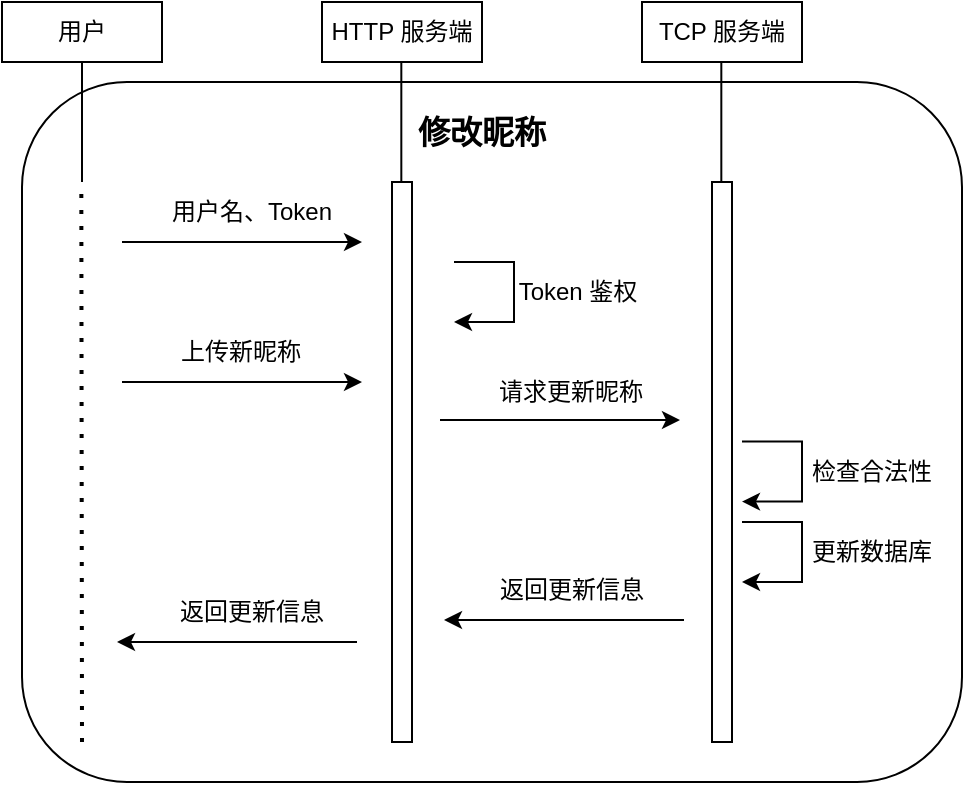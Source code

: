 <mxfile version="19.0.3" type="device"><diagram id="7OYH8gLPOPHdGgKRoAdK" name="第 1 页"><mxGraphModel dx="691" dy="455" grid="1" gridSize="10" guides="1" tooltips="1" connect="1" arrows="1" fold="1" page="1" pageScale="1" pageWidth="827" pageHeight="1169" math="0" shadow="0"><root><mxCell id="0"/><mxCell id="1" parent="0"/><mxCell id="Rzei-sVz3DqF-Lu80SGI-2" value="" style="rounded=1;whiteSpace=wrap;html=1;" vertex="1" parent="1"><mxGeometry x="200" y="190" width="470" height="350" as="geometry"/></mxCell><mxCell id="oy1TrMHpfT_3d1_jGDwx-4" value="" style="edgeStyle=elbowEdgeStyle;elbow=horizontal;endArrow=classic;html=1;rounded=0;strokeWidth=1;" parent="1" edge="1"><mxGeometry width="50" height="50" relative="1" as="geometry"><mxPoint x="560" y="410.0" as="sourcePoint"/><mxPoint x="560" y="440" as="targetPoint"/><Array as="points"><mxPoint x="590" y="430"/></Array></mxGeometry></mxCell><mxCell id="oy1TrMHpfT_3d1_jGDwx-5" value="更新数据库" style="text;html=1;strokeColor=none;fillColor=none;align=center;verticalAlign=middle;whiteSpace=wrap;rounded=0;" parent="1" vertex="1"><mxGeometry x="590" y="410" width="70" height="30" as="geometry"/></mxCell><mxCell id="oy1TrMHpfT_3d1_jGDwx-6" value="" style="endArrow=classic;html=1;rounded=0;strokeWidth=1;" parent="1" edge="1"><mxGeometry width="50" height="50" relative="1" as="geometry"><mxPoint x="409" y="359.0" as="sourcePoint"/><mxPoint x="529" y="359.0" as="targetPoint"/></mxGeometry></mxCell><mxCell id="oy1TrMHpfT_3d1_jGDwx-7" value="请求更新昵称" style="text;html=1;strokeColor=none;fillColor=none;align=center;verticalAlign=middle;whiteSpace=wrap;rounded=0;dashed=1;" parent="1" vertex="1"><mxGeometry x="435" y="330" width="79" height="30" as="geometry"/></mxCell><mxCell id="oy1TrMHpfT_3d1_jGDwx-8" value="" style="edgeStyle=elbowEdgeStyle;elbow=horizontal;endArrow=classic;html=1;rounded=0;strokeWidth=1;" parent="1" edge="1"><mxGeometry width="50" height="50" relative="1" as="geometry"><mxPoint x="560" y="369.81" as="sourcePoint"/><mxPoint x="560" y="399.81" as="targetPoint"/><Array as="points"><mxPoint x="590" y="389.81"/></Array></mxGeometry></mxCell><mxCell id="oy1TrMHpfT_3d1_jGDwx-9" value="检查合法性" style="text;html=1;strokeColor=none;fillColor=none;align=center;verticalAlign=middle;whiteSpace=wrap;rounded=0;" parent="1" vertex="1"><mxGeometry x="593" y="369.81" width="64" height="30" as="geometry"/></mxCell><mxCell id="oy1TrMHpfT_3d1_jGDwx-12" value="" style="endArrow=classic;html=1;rounded=0;strokeWidth=1;" parent="1" edge="1"><mxGeometry width="50" height="50" relative="1" as="geometry"><mxPoint x="531" y="459" as="sourcePoint"/><mxPoint x="411" y="459" as="targetPoint"/></mxGeometry></mxCell><mxCell id="oy1TrMHpfT_3d1_jGDwx-13" value="返回更新信息" style="text;html=1;strokeColor=none;fillColor=none;align=center;verticalAlign=middle;whiteSpace=wrap;rounded=0;dashed=1;" parent="1" vertex="1"><mxGeometry x="435" y="429" width="80" height="30" as="geometry"/></mxCell><mxCell id="oy1TrMHpfT_3d1_jGDwx-14" value="" style="endArrow=classic;html=1;rounded=0;strokeWidth=1;" parent="1" edge="1"><mxGeometry width="50" height="50" relative="1" as="geometry"><mxPoint x="367.5" y="470" as="sourcePoint"/><mxPoint x="247.5" y="470" as="targetPoint"/></mxGeometry></mxCell><mxCell id="oy1TrMHpfT_3d1_jGDwx-15" value="返回更新信息" style="text;html=1;strokeColor=none;fillColor=none;align=center;verticalAlign=middle;whiteSpace=wrap;rounded=0;dashed=1;" parent="1" vertex="1"><mxGeometry x="275" y="440" width="80" height="30" as="geometry"/></mxCell><mxCell id="oy1TrMHpfT_3d1_jGDwx-16" value="" style="endArrow=classic;html=1;rounded=0;strokeWidth=1;" parent="1" edge="1"><mxGeometry width="50" height="50" relative="1" as="geometry"><mxPoint x="250.0" y="270" as="sourcePoint"/><mxPoint x="370" y="270" as="targetPoint"/></mxGeometry></mxCell><mxCell id="oy1TrMHpfT_3d1_jGDwx-17" value="用户名、Token" style="text;html=1;strokeColor=none;fillColor=none;align=center;verticalAlign=middle;whiteSpace=wrap;rounded=0;" parent="1" vertex="1"><mxGeometry x="270" y="240" width="90" height="30" as="geometry"/></mxCell><mxCell id="oy1TrMHpfT_3d1_jGDwx-18" value="" style="edgeStyle=elbowEdgeStyle;elbow=horizontal;endArrow=classic;html=1;rounded=0;strokeWidth=1;" parent="1" edge="1"><mxGeometry width="50" height="50" relative="1" as="geometry"><mxPoint x="416" y="280" as="sourcePoint"/><mxPoint x="416" y="310" as="targetPoint"/><Array as="points"><mxPoint x="446" y="300"/></Array></mxGeometry></mxCell><mxCell id="oy1TrMHpfT_3d1_jGDwx-19" value="Token 鉴权" style="text;html=1;strokeColor=none;fillColor=none;align=center;verticalAlign=middle;whiteSpace=wrap;rounded=0;" parent="1" vertex="1"><mxGeometry x="446" y="280" width="64" height="30" as="geometry"/></mxCell><mxCell id="oy1TrMHpfT_3d1_jGDwx-22" value="" style="rounded=0;whiteSpace=wrap;html=1;" parent="1" vertex="1"><mxGeometry x="385" y="240" width="10" height="280" as="geometry"/></mxCell><mxCell id="oy1TrMHpfT_3d1_jGDwx-23" value="" style="rounded=0;whiteSpace=wrap;html=1;" parent="1" vertex="1"><mxGeometry x="545" y="240" width="10" height="280" as="geometry"/></mxCell><mxCell id="oy1TrMHpfT_3d1_jGDwx-24" value="" style="endArrow=none;dashed=1;html=1;dashPattern=1 3;strokeWidth=2;rounded=0;" parent="1" edge="1"><mxGeometry width="50" height="50" relative="1" as="geometry"><mxPoint x="230" y="520" as="sourcePoint"/><mxPoint x="229.66" y="240" as="targetPoint"/></mxGeometry></mxCell><mxCell id="oy1TrMHpfT_3d1_jGDwx-25" value="&lt;font style=&quot;font-size: 16px;&quot;&gt;&lt;b&gt;修改昵称&lt;/b&gt;&lt;/font&gt;" style="text;html=1;strokeColor=none;fillColor=none;align=center;verticalAlign=middle;whiteSpace=wrap;rounded=0;" parent="1" vertex="1"><mxGeometry x="305" y="200" width="250" height="30" as="geometry"/></mxCell><mxCell id="oy1TrMHpfT_3d1_jGDwx-36" value="用户" style="rounded=0;whiteSpace=wrap;html=1;" parent="1" vertex="1"><mxGeometry x="190" y="150" width="80" height="30" as="geometry"/></mxCell><mxCell id="oy1TrMHpfT_3d1_jGDwx-37" value="HTTP 服务端" style="rounded=0;whiteSpace=wrap;html=1;" parent="1" vertex="1"><mxGeometry x="350" y="150" width="80" height="30" as="geometry"/></mxCell><mxCell id="oy1TrMHpfT_3d1_jGDwx-38" value="TCP 服务端" style="rounded=0;whiteSpace=wrap;html=1;" parent="1" vertex="1"><mxGeometry x="510" y="150" width="80" height="30" as="geometry"/></mxCell><mxCell id="oy1TrMHpfT_3d1_jGDwx-39" value="" style="endArrow=none;html=1;rounded=0;fontSize=12;entryX=0.5;entryY=1;entryDx=0;entryDy=0;" parent="1" target="oy1TrMHpfT_3d1_jGDwx-36" edge="1"><mxGeometry width="50" height="50" relative="1" as="geometry"><mxPoint x="230.0" y="240" as="sourcePoint"/><mxPoint x="470" y="280" as="targetPoint"/></mxGeometry></mxCell><mxCell id="oy1TrMHpfT_3d1_jGDwx-40" value="" style="endArrow=none;html=1;rounded=0;fontSize=12;entryX=0.5;entryY=1;entryDx=0;entryDy=0;" parent="1" edge="1"><mxGeometry width="50" height="50" relative="1" as="geometry"><mxPoint x="389.66" y="240" as="sourcePoint"/><mxPoint x="389.66" y="180" as="targetPoint"/></mxGeometry></mxCell><mxCell id="oy1TrMHpfT_3d1_jGDwx-41" value="" style="endArrow=none;html=1;rounded=0;fontSize=12;entryX=0.5;entryY=1;entryDx=0;entryDy=0;" parent="1" edge="1"><mxGeometry width="50" height="50" relative="1" as="geometry"><mxPoint x="549.66" y="240" as="sourcePoint"/><mxPoint x="549.66" y="180" as="targetPoint"/></mxGeometry></mxCell><mxCell id="oy1TrMHpfT_3d1_jGDwx-42" value="" style="endArrow=classic;html=1;rounded=0;" parent="1" edge="1"><mxGeometry width="50" height="50" relative="1" as="geometry"><mxPoint x="250.0" y="340" as="sourcePoint"/><mxPoint x="370" y="340" as="targetPoint"/></mxGeometry></mxCell><mxCell id="oy1TrMHpfT_3d1_jGDwx-43" value="上传新昵称" style="text;html=1;strokeColor=none;fillColor=none;align=center;verticalAlign=middle;whiteSpace=wrap;rounded=0;dashed=1;" parent="1" vertex="1"><mxGeometry x="277.5" y="310" width="62.5" height="30" as="geometry"/></mxCell></root></mxGraphModel></diagram></mxfile>